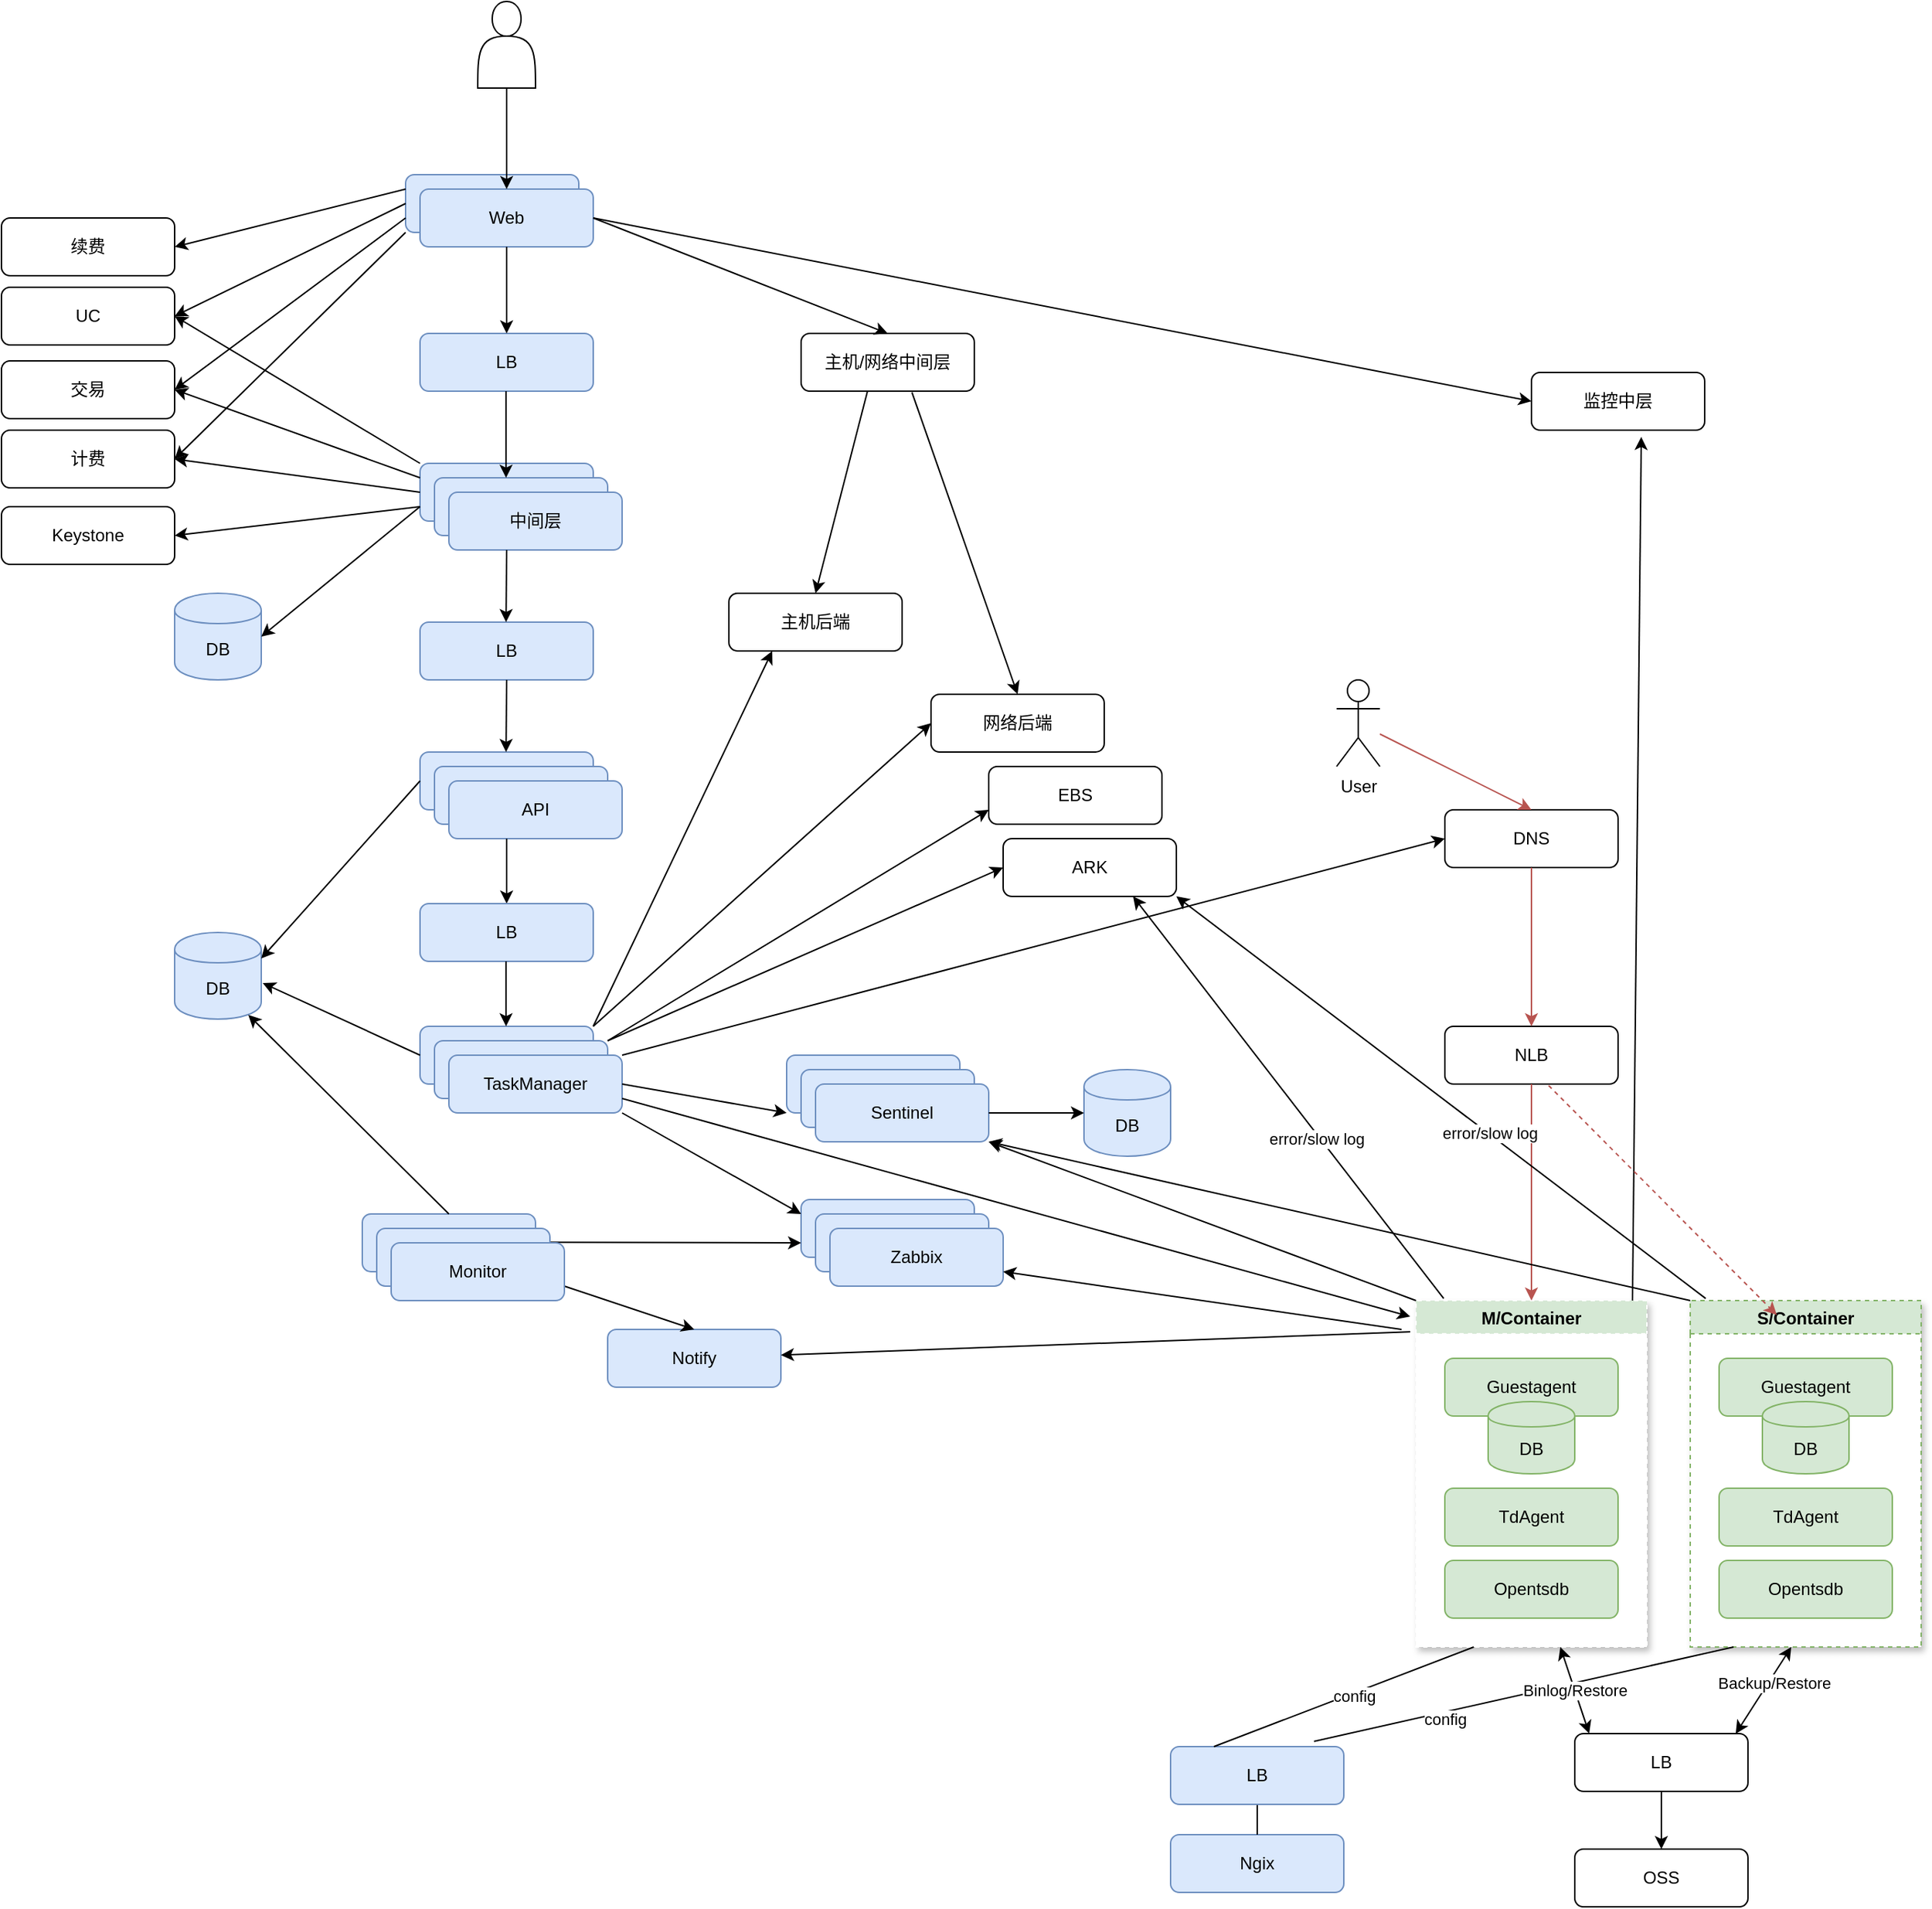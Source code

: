 <mxfile version="13.0.0" type="github"><diagram id="C5RBs43oDa-KdzZeNtuy" name="Page-1"><mxGraphModel dx="2521" dy="2199" grid="1" gridSize="10" guides="1" tooltips="1" connect="1" arrows="1" fold="1" page="1" pageScale="1" pageWidth="827" pageHeight="1169" math="0" shadow="0"><root><mxCell id="WIyWlLk6GJQsqaUBKTNV-0"/><mxCell id="WIyWlLk6GJQsqaUBKTNV-1" parent="WIyWlLk6GJQsqaUBKTNV-0"/><mxCell id="53ipOpDrjfNFSjoSuVw--106" value="M/Container" style="swimlane;fillColor=#d5e8d4;strokeColor=#FFFFFF;shadow=1;rounded=0;comic=0;glass=0;dashed=1;swimlaneFillColor=#FFFFFF;" parent="WIyWlLk6GJQsqaUBKTNV-1" vertex="1"><mxGeometry x="860" y="860" width="160" height="240" as="geometry"/></mxCell><mxCell id="WIyWlLk6GJQsqaUBKTNV-3" value="Web" style="rounded=1;whiteSpace=wrap;html=1;fontSize=12;glass=0;strokeWidth=1;shadow=0;fillColor=#dae8fc;strokeColor=#6c8ebf;" parent="WIyWlLk6GJQsqaUBKTNV-1" vertex="1"><mxGeometry x="160" y="80" width="120" height="40" as="geometry"/></mxCell><mxCell id="53ipOpDrjfNFSjoSuVw--0" value="Web" style="rounded=1;whiteSpace=wrap;html=1;fontSize=12;glass=0;strokeWidth=1;shadow=0;fillColor=#dae8fc;strokeColor=#6c8ebf;" parent="WIyWlLk6GJQsqaUBKTNV-1" vertex="1"><mxGeometry x="170" y="90" width="120" height="40" as="geometry"/></mxCell><mxCell id="53ipOpDrjfNFSjoSuVw--1" value="LB" style="rounded=1;whiteSpace=wrap;html=1;fontSize=12;glass=0;strokeWidth=1;shadow=0;fillColor=#dae8fc;strokeColor=#6c8ebf;" parent="WIyWlLk6GJQsqaUBKTNV-1" vertex="1"><mxGeometry x="170" y="190" width="120" height="40" as="geometry"/></mxCell><mxCell id="53ipOpDrjfNFSjoSuVw--2" value="中间层" style="rounded=1;whiteSpace=wrap;html=1;fontSize=12;glass=0;strokeWidth=1;shadow=0;fillColor=#dae8fc;strokeColor=#6c8ebf;" parent="WIyWlLk6GJQsqaUBKTNV-1" vertex="1"><mxGeometry x="170" y="280" width="120" height="40" as="geometry"/></mxCell><mxCell id="53ipOpDrjfNFSjoSuVw--3" value="中间层" style="rounded=1;whiteSpace=wrap;html=1;fontSize=12;glass=0;strokeWidth=1;shadow=0;fillColor=#dae8fc;strokeColor=#6c8ebf;" parent="WIyWlLk6GJQsqaUBKTNV-1" vertex="1"><mxGeometry x="180" y="290" width="120" height="40" as="geometry"/></mxCell><mxCell id="53ipOpDrjfNFSjoSuVw--4" value="中间层" style="rounded=1;whiteSpace=wrap;html=1;fontSize=12;glass=0;strokeWidth=1;shadow=0;fillColor=#dae8fc;strokeColor=#6c8ebf;" parent="WIyWlLk6GJQsqaUBKTNV-1" vertex="1"><mxGeometry x="190" y="300" width="120" height="40" as="geometry"/></mxCell><mxCell id="53ipOpDrjfNFSjoSuVw--6" value="" style="endArrow=classic;html=1;entryX=0.5;entryY=0;entryDx=0;entryDy=0;exitX=0.5;exitY=1;exitDx=0;exitDy=0;" parent="WIyWlLk6GJQsqaUBKTNV-1" source="53ipOpDrjfNFSjoSuVw--0" target="53ipOpDrjfNFSjoSuVw--1" edge="1"><mxGeometry width="50" height="50" relative="1" as="geometry"><mxPoint x="230" y="135" as="sourcePoint"/><mxPoint x="280" y="85" as="targetPoint"/></mxGeometry></mxCell><mxCell id="53ipOpDrjfNFSjoSuVw--7" value="" style="endArrow=classic;html=1;entryX=0.5;entryY=0;entryDx=0;entryDy=0;exitX=0.5;exitY=1;exitDx=0;exitDy=0;" parent="WIyWlLk6GJQsqaUBKTNV-1" edge="1"><mxGeometry width="50" height="50" relative="1" as="geometry"><mxPoint x="229.6" y="230" as="sourcePoint"/><mxPoint x="229.6" y="290" as="targetPoint"/></mxGeometry></mxCell><mxCell id="53ipOpDrjfNFSjoSuVw--9" value="LB" style="rounded=1;whiteSpace=wrap;html=1;fontSize=12;glass=0;strokeWidth=1;shadow=0;fillColor=#dae8fc;strokeColor=#6c8ebf;" parent="WIyWlLk6GJQsqaUBKTNV-1" vertex="1"><mxGeometry x="170" y="390" width="120" height="40" as="geometry"/></mxCell><mxCell id="53ipOpDrjfNFSjoSuVw--10" value="" style="endArrow=classic;html=1;entryX=0.5;entryY=0;entryDx=0;entryDy=0;" parent="WIyWlLk6GJQsqaUBKTNV-1" edge="1"><mxGeometry width="50" height="50" relative="1" as="geometry"><mxPoint x="230" y="340" as="sourcePoint"/><mxPoint x="229.6" y="390" as="targetPoint"/></mxGeometry></mxCell><mxCell id="53ipOpDrjfNFSjoSuVw--11" value="API" style="rounded=1;whiteSpace=wrap;html=1;fontSize=12;glass=0;strokeWidth=1;shadow=0;fillColor=#dae8fc;strokeColor=#6c8ebf;" parent="WIyWlLk6GJQsqaUBKTNV-1" vertex="1"><mxGeometry x="170" y="480" width="120" height="40" as="geometry"/></mxCell><mxCell id="53ipOpDrjfNFSjoSuVw--12" value="" style="endArrow=classic;html=1;entryX=0.5;entryY=0;entryDx=0;entryDy=0;" parent="WIyWlLk6GJQsqaUBKTNV-1" edge="1"><mxGeometry width="50" height="50" relative="1" as="geometry"><mxPoint x="230" y="430" as="sourcePoint"/><mxPoint x="229.6" y="480" as="targetPoint"/></mxGeometry></mxCell><mxCell id="53ipOpDrjfNFSjoSuVw--13" value="API" style="rounded=1;whiteSpace=wrap;html=1;fontSize=12;glass=0;strokeWidth=1;shadow=0;fillColor=#dae8fc;strokeColor=#6c8ebf;" parent="WIyWlLk6GJQsqaUBKTNV-1" vertex="1"><mxGeometry x="180" y="490" width="120" height="40" as="geometry"/></mxCell><mxCell id="53ipOpDrjfNFSjoSuVw--14" value="API" style="rounded=1;whiteSpace=wrap;html=1;fontSize=12;glass=0;strokeWidth=1;shadow=0;fillColor=#dae8fc;strokeColor=#6c8ebf;" parent="WIyWlLk6GJQsqaUBKTNV-1" vertex="1"><mxGeometry x="190" y="500" width="120" height="40" as="geometry"/></mxCell><mxCell id="53ipOpDrjfNFSjoSuVw--15" value="TaskManager" style="rounded=1;whiteSpace=wrap;html=1;fontSize=12;glass=0;strokeWidth=1;shadow=0;fillColor=#dae8fc;strokeColor=#6c8ebf;" parent="WIyWlLk6GJQsqaUBKTNV-1" vertex="1"><mxGeometry x="170" y="670" width="120" height="40" as="geometry"/></mxCell><mxCell id="53ipOpDrjfNFSjoSuVw--16" value="TaskManager" style="rounded=1;whiteSpace=wrap;html=1;fontSize=12;glass=0;strokeWidth=1;shadow=0;fillColor=#dae8fc;strokeColor=#6c8ebf;" parent="WIyWlLk6GJQsqaUBKTNV-1" vertex="1"><mxGeometry x="180" y="680" width="120" height="40" as="geometry"/></mxCell><mxCell id="53ipOpDrjfNFSjoSuVw--17" value="TaskManager" style="rounded=1;whiteSpace=wrap;html=1;fontSize=12;glass=0;strokeWidth=1;shadow=0;fillColor=#dae8fc;strokeColor=#6c8ebf;" parent="WIyWlLk6GJQsqaUBKTNV-1" vertex="1"><mxGeometry x="190" y="690" width="120" height="40" as="geometry"/></mxCell><mxCell id="53ipOpDrjfNFSjoSuVw--18" value="" style="endArrow=classic;html=1;entryX=0.5;entryY=0;entryDx=0;entryDy=0;" parent="WIyWlLk6GJQsqaUBKTNV-1" target="53ipOpDrjfNFSjoSuVw--26" edge="1"><mxGeometry width="50" height="50" relative="1" as="geometry"><mxPoint x="230" y="540" as="sourcePoint"/><mxPoint x="229.6" y="590" as="targetPoint"/></mxGeometry></mxCell><mxCell id="53ipOpDrjfNFSjoSuVw--19" value="DB" style="shape=cylinder;whiteSpace=wrap;html=1;boundedLbl=1;backgroundOutline=1;fillColor=#dae8fc;strokeColor=#6c8ebf;" parent="WIyWlLk6GJQsqaUBKTNV-1" vertex="1"><mxGeometry y="370" width="60" height="60" as="geometry"/></mxCell><mxCell id="53ipOpDrjfNFSjoSuVw--20" value="" style="endArrow=classic;html=1;entryX=1;entryY=0.5;entryDx=0;entryDy=0;exitX=0;exitY=0.75;exitDx=0;exitDy=0;" parent="WIyWlLk6GJQsqaUBKTNV-1" source="53ipOpDrjfNFSjoSuVw--2" target="53ipOpDrjfNFSjoSuVw--19" edge="1"><mxGeometry width="50" height="50" relative="1" as="geometry"><mxPoint x="160.4" y="300" as="sourcePoint"/><mxPoint x="160.0" y="350" as="targetPoint"/></mxGeometry></mxCell><mxCell id="53ipOpDrjfNFSjoSuVw--21" value="DB" style="shape=cylinder;whiteSpace=wrap;html=1;boundedLbl=1;backgroundOutline=1;fillColor=#dae8fc;strokeColor=#6c8ebf;" parent="WIyWlLk6GJQsqaUBKTNV-1" vertex="1"><mxGeometry y="605" width="60" height="60" as="geometry"/></mxCell><mxCell id="53ipOpDrjfNFSjoSuVw--23" value="" style="endArrow=classic;html=1;entryX=1;entryY=0.3;entryDx=0;entryDy=0;exitX=0;exitY=0.75;exitDx=0;exitDy=0;" parent="WIyWlLk6GJQsqaUBKTNV-1" target="53ipOpDrjfNFSjoSuVw--21" edge="1"><mxGeometry width="50" height="50" relative="1" as="geometry"><mxPoint x="170" y="500" as="sourcePoint"/><mxPoint x="100" y="500" as="targetPoint"/></mxGeometry></mxCell><mxCell id="53ipOpDrjfNFSjoSuVw--24" value="" style="endArrow=classic;html=1;exitX=0;exitY=0.5;exitDx=0;exitDy=0;" parent="WIyWlLk6GJQsqaUBKTNV-1" source="53ipOpDrjfNFSjoSuVw--15" edge="1"><mxGeometry width="50" height="50" relative="1" as="geometry"><mxPoint x="180" y="510" as="sourcePoint"/><mxPoint x="61" y="640" as="targetPoint"/></mxGeometry></mxCell><mxCell id="53ipOpDrjfNFSjoSuVw--25" value="Monitor" style="rounded=1;whiteSpace=wrap;html=1;fontSize=12;glass=0;strokeWidth=1;shadow=0;fillColor=#dae8fc;strokeColor=#6c8ebf;" parent="WIyWlLk6GJQsqaUBKTNV-1" vertex="1"><mxGeometry x="130" y="800" width="120" height="40" as="geometry"/></mxCell><mxCell id="53ipOpDrjfNFSjoSuVw--26" value="LB" style="rounded=1;whiteSpace=wrap;html=1;fontSize=12;glass=0;strokeWidth=1;shadow=0;fillColor=#dae8fc;strokeColor=#6c8ebf;" parent="WIyWlLk6GJQsqaUBKTNV-1" vertex="1"><mxGeometry x="170" y="585" width="120" height="40" as="geometry"/></mxCell><mxCell id="53ipOpDrjfNFSjoSuVw--27" value="" style="endArrow=classic;html=1;entryX=0.5;entryY=0;entryDx=0;entryDy=0;" parent="WIyWlLk6GJQsqaUBKTNV-1" edge="1"><mxGeometry width="50" height="50" relative="1" as="geometry"><mxPoint x="229.6" y="625" as="sourcePoint"/><mxPoint x="229.6" y="670" as="targetPoint"/></mxGeometry></mxCell><mxCell id="53ipOpDrjfNFSjoSuVw--28" value="Notify" style="rounded=1;whiteSpace=wrap;html=1;fontSize=12;glass=0;strokeWidth=1;shadow=0;fillColor=#dae8fc;strokeColor=#6c8ebf;" parent="WIyWlLk6GJQsqaUBKTNV-1" vertex="1"><mxGeometry x="300" y="880" width="120" height="40" as="geometry"/></mxCell><mxCell id="53ipOpDrjfNFSjoSuVw--29" value="Sentinel" style="rounded=1;whiteSpace=wrap;html=1;fontSize=12;glass=0;strokeWidth=1;shadow=0;fillColor=#dae8fc;strokeColor=#6c8ebf;" parent="WIyWlLk6GJQsqaUBKTNV-1" vertex="1"><mxGeometry x="424" y="690" width="120" height="40" as="geometry"/></mxCell><mxCell id="53ipOpDrjfNFSjoSuVw--30" value="Sentinel" style="rounded=1;whiteSpace=wrap;html=1;fontSize=12;glass=0;strokeWidth=1;shadow=0;fillColor=#dae8fc;strokeColor=#6c8ebf;" parent="WIyWlLk6GJQsqaUBKTNV-1" vertex="1"><mxGeometry x="434" y="700" width="120" height="40" as="geometry"/></mxCell><mxCell id="53ipOpDrjfNFSjoSuVw--31" value="Sentinel" style="rounded=1;whiteSpace=wrap;html=1;fontSize=12;glass=0;strokeWidth=1;shadow=0;fillColor=#dae8fc;strokeColor=#6c8ebf;" parent="WIyWlLk6GJQsqaUBKTNV-1" vertex="1"><mxGeometry x="444" y="710" width="120" height="40" as="geometry"/></mxCell><mxCell id="53ipOpDrjfNFSjoSuVw--32" value="" style="endArrow=classic;html=1;entryX=0;entryY=1;entryDx=0;entryDy=0;exitX=1;exitY=0.5;exitDx=0;exitDy=0;" parent="WIyWlLk6GJQsqaUBKTNV-1" source="53ipOpDrjfNFSjoSuVw--17" target="53ipOpDrjfNFSjoSuVw--29" edge="1"><mxGeometry width="50" height="50" relative="1" as="geometry"><mxPoint x="370.0" y="635" as="sourcePoint"/><mxPoint x="370.0" y="680" as="targetPoint"/></mxGeometry></mxCell><mxCell id="53ipOpDrjfNFSjoSuVw--34" value="DB" style="shape=cylinder;whiteSpace=wrap;html=1;boundedLbl=1;backgroundOutline=1;fillColor=#dae8fc;strokeColor=#6c8ebf;" parent="WIyWlLk6GJQsqaUBKTNV-1" vertex="1"><mxGeometry x="630" y="700" width="60" height="60" as="geometry"/></mxCell><mxCell id="53ipOpDrjfNFSjoSuVw--35" value="" style="endArrow=classic;html=1;exitX=1;exitY=0.5;exitDx=0;exitDy=0;entryX=0;entryY=0.5;entryDx=0;entryDy=0;" parent="WIyWlLk6GJQsqaUBKTNV-1" source="53ipOpDrjfNFSjoSuVw--31" target="53ipOpDrjfNFSjoSuVw--34" edge="1"><mxGeometry width="50" height="50" relative="1" as="geometry"><mxPoint x="554" y="729.2" as="sourcePoint"/><mxPoint x="630" y="729" as="targetPoint"/></mxGeometry></mxCell><mxCell id="53ipOpDrjfNFSjoSuVw--36" value="Zabbix" style="rounded=1;whiteSpace=wrap;html=1;fontSize=12;glass=0;strokeWidth=1;shadow=0;fillColor=#dae8fc;strokeColor=#6c8ebf;" parent="WIyWlLk6GJQsqaUBKTNV-1" vertex="1"><mxGeometry x="434" y="790" width="120" height="40" as="geometry"/></mxCell><mxCell id="53ipOpDrjfNFSjoSuVw--37" value="" style="endArrow=classic;html=1;exitX=0.5;exitY=0;exitDx=0;exitDy=0;entryX=0.85;entryY=0.95;entryDx=0;entryDy=0;entryPerimeter=0;" parent="WIyWlLk6GJQsqaUBKTNV-1" source="53ipOpDrjfNFSjoSuVw--25" target="53ipOpDrjfNFSjoSuVw--21" edge="1"><mxGeometry width="50" height="50" relative="1" as="geometry"><mxPoint x="139" y="715" as="sourcePoint"/><mxPoint x="30" y="665" as="targetPoint"/></mxGeometry></mxCell><mxCell id="53ipOpDrjfNFSjoSuVw--38" value="" style="endArrow=classic;html=1;entryX=0.5;entryY=0;entryDx=0;entryDy=0;exitX=1;exitY=0.75;exitDx=0;exitDy=0;" parent="WIyWlLk6GJQsqaUBKTNV-1" source="53ipOpDrjfNFSjoSuVw--53" target="53ipOpDrjfNFSjoSuVw--28" edge="1"><mxGeometry width="50" height="50" relative="1" as="geometry"><mxPoint x="270.0" y="810" as="sourcePoint"/><mxPoint x="270.0" y="855" as="targetPoint"/></mxGeometry></mxCell><mxCell id="53ipOpDrjfNFSjoSuVw--49" value="Zabbix" style="rounded=1;whiteSpace=wrap;html=1;fontSize=12;glass=0;strokeWidth=1;shadow=0;fillColor=#dae8fc;strokeColor=#6c8ebf;" parent="WIyWlLk6GJQsqaUBKTNV-1" vertex="1"><mxGeometry x="444" y="800" width="120" height="40" as="geometry"/></mxCell><mxCell id="53ipOpDrjfNFSjoSuVw--50" value="Zabbix" style="rounded=1;whiteSpace=wrap;html=1;fontSize=12;glass=0;strokeWidth=1;shadow=0;fillColor=#dae8fc;strokeColor=#6c8ebf;" parent="WIyWlLk6GJQsqaUBKTNV-1" vertex="1"><mxGeometry x="454" y="810" width="120" height="40" as="geometry"/></mxCell><mxCell id="53ipOpDrjfNFSjoSuVw--51" value="" style="endArrow=classic;html=1;exitX=1;exitY=0.5;exitDx=0;exitDy=0;entryX=0;entryY=0.75;entryDx=0;entryDy=0;" parent="WIyWlLk6GJQsqaUBKTNV-1" target="53ipOpDrjfNFSjoSuVw--36" edge="1"><mxGeometry width="50" height="50" relative="1" as="geometry"><mxPoint x="250" y="819.6" as="sourcePoint"/><mxPoint x="430" y="820" as="targetPoint"/></mxGeometry></mxCell><mxCell id="53ipOpDrjfNFSjoSuVw--52" value="Monitor" style="rounded=1;whiteSpace=wrap;html=1;fontSize=12;glass=0;strokeWidth=1;shadow=0;fillColor=#dae8fc;strokeColor=#6c8ebf;" parent="WIyWlLk6GJQsqaUBKTNV-1" vertex="1"><mxGeometry x="140" y="810" width="120" height="40" as="geometry"/></mxCell><mxCell id="53ipOpDrjfNFSjoSuVw--53" value="Monitor" style="rounded=1;whiteSpace=wrap;html=1;fontSize=12;glass=0;strokeWidth=1;shadow=0;fillColor=#dae8fc;strokeColor=#6c8ebf;" parent="WIyWlLk6GJQsqaUBKTNV-1" vertex="1"><mxGeometry x="150" y="820" width="120" height="40" as="geometry"/></mxCell><mxCell id="53ipOpDrjfNFSjoSuVw--55" value="ARK" style="rounded=1;whiteSpace=wrap;html=1;fontSize=12;glass=0;strokeWidth=1;shadow=0;" parent="WIyWlLk6GJQsqaUBKTNV-1" vertex="1"><mxGeometry x="574" y="540" width="120" height="40" as="geometry"/></mxCell><mxCell id="53ipOpDrjfNFSjoSuVw--56" value="DNS" style="rounded=1;whiteSpace=wrap;html=1;fontSize=12;glass=0;strokeWidth=1;shadow=0;" parent="WIyWlLk6GJQsqaUBKTNV-1" vertex="1"><mxGeometry x="880" y="520" width="120" height="40" as="geometry"/></mxCell><mxCell id="53ipOpDrjfNFSjoSuVw--57" value="UC" style="rounded=1;whiteSpace=wrap;html=1;fontSize=12;glass=0;strokeWidth=1;shadow=0;" parent="WIyWlLk6GJQsqaUBKTNV-1" vertex="1"><mxGeometry x="-120" y="158" width="120" height="40" as="geometry"/></mxCell><mxCell id="53ipOpDrjfNFSjoSuVw--58" value="交易" style="rounded=1;whiteSpace=wrap;html=1;fontSize=12;glass=0;strokeWidth=1;shadow=0;" parent="WIyWlLk6GJQsqaUBKTNV-1" vertex="1"><mxGeometry x="-120" y="209" width="120" height="40" as="geometry"/></mxCell><mxCell id="53ipOpDrjfNFSjoSuVw--59" value="计费" style="rounded=1;whiteSpace=wrap;html=1;fontSize=12;glass=0;strokeWidth=1;shadow=0;" parent="WIyWlLk6GJQsqaUBKTNV-1" vertex="1"><mxGeometry x="-120" y="257" width="120" height="40" as="geometry"/></mxCell><mxCell id="53ipOpDrjfNFSjoSuVw--60" value="" style="endArrow=classic;html=1;exitX=0;exitY=0;exitDx=0;exitDy=0;" parent="WIyWlLk6GJQsqaUBKTNV-1" source="53ipOpDrjfNFSjoSuVw--2" edge="1"><mxGeometry width="50" height="50" relative="1" as="geometry"><mxPoint x="306" y="300" as="sourcePoint"/><mxPoint y="178" as="targetPoint"/></mxGeometry></mxCell><mxCell id="53ipOpDrjfNFSjoSuVw--61" value="" style="endArrow=classic;html=1;entryX=1;entryY=0.5;entryDx=0;entryDy=0;exitX=0;exitY=0.25;exitDx=0;exitDy=0;" parent="WIyWlLk6GJQsqaUBKTNV-1" source="53ipOpDrjfNFSjoSuVw--2" target="53ipOpDrjfNFSjoSuVw--58" edge="1"><mxGeometry width="50" height="50" relative="1" as="geometry"><mxPoint x="316" y="310" as="sourcePoint"/><mxPoint x="434" y="260" as="targetPoint"/></mxGeometry></mxCell><mxCell id="53ipOpDrjfNFSjoSuVw--62" value="" style="endArrow=classic;html=1;entryX=1;entryY=0.5;entryDx=0;entryDy=0;exitX=0;exitY=0.5;exitDx=0;exitDy=0;" parent="WIyWlLk6GJQsqaUBKTNV-1" source="53ipOpDrjfNFSjoSuVw--2" target="53ipOpDrjfNFSjoSuVw--59" edge="1"><mxGeometry width="50" height="50" relative="1" as="geometry"><mxPoint x="300" y="360" as="sourcePoint"/><mxPoint x="414" y="360" as="targetPoint"/></mxGeometry></mxCell><mxCell id="53ipOpDrjfNFSjoSuVw--63" value="" style="endArrow=classic;html=1;exitX=1;exitY=1;exitDx=0;exitDy=0;entryX=0;entryY=0.25;entryDx=0;entryDy=0;" parent="WIyWlLk6GJQsqaUBKTNV-1" source="53ipOpDrjfNFSjoSuVw--17" target="53ipOpDrjfNFSjoSuVw--36" edge="1"><mxGeometry width="50" height="50" relative="1" as="geometry"><mxPoint x="254" y="750.0" as="sourcePoint"/><mxPoint x="434" y="750.4" as="targetPoint"/></mxGeometry></mxCell><mxCell id="53ipOpDrjfNFSjoSuVw--64" value="" style="endArrow=classic;html=1;exitX=1;exitY=0;exitDx=0;exitDy=0;entryX=0;entryY=0.5;entryDx=0;entryDy=0;" parent="WIyWlLk6GJQsqaUBKTNV-1" source="53ipOpDrjfNFSjoSuVw--17" target="53ipOpDrjfNFSjoSuVw--56" edge="1"><mxGeometry width="50" height="50" relative="1" as="geometry"><mxPoint x="290" y="670" as="sourcePoint"/><mxPoint x="420" y="560" as="targetPoint"/></mxGeometry></mxCell><mxCell id="53ipOpDrjfNFSjoSuVw--65" value="" style="endArrow=classic;html=1;exitX=1;exitY=0.5;exitDx=0;exitDy=0;entryX=0;entryY=0.5;entryDx=0;entryDy=0;" parent="WIyWlLk6GJQsqaUBKTNV-1" target="53ipOpDrjfNFSjoSuVw--55" edge="1"><mxGeometry width="50" height="50" relative="1" as="geometry"><mxPoint x="300" y="680" as="sourcePoint"/><mxPoint x="434" y="570" as="targetPoint"/></mxGeometry></mxCell><mxCell id="53ipOpDrjfNFSjoSuVw--66" value="Keystone" style="rounded=1;whiteSpace=wrap;html=1;fontSize=12;glass=0;strokeWidth=1;shadow=0;" parent="WIyWlLk6GJQsqaUBKTNV-1" vertex="1"><mxGeometry x="-120" y="310" width="120" height="40" as="geometry"/></mxCell><mxCell id="53ipOpDrjfNFSjoSuVw--67" value="" style="endArrow=classic;html=1;" parent="WIyWlLk6GJQsqaUBKTNV-1" edge="1"><mxGeometry width="50" height="50" relative="1" as="geometry"><mxPoint x="170" y="310" as="sourcePoint"/><mxPoint y="330" as="targetPoint"/></mxGeometry></mxCell><mxCell id="53ipOpDrjfNFSjoSuVw--68" value="" style="endArrow=classic;html=1;exitX=0;exitY=0.5;exitDx=0;exitDy=0;entryX=1;entryY=0.5;entryDx=0;entryDy=0;" parent="WIyWlLk6GJQsqaUBKTNV-1" source="WIyWlLk6GJQsqaUBKTNV-3" target="53ipOpDrjfNFSjoSuVw--57" edge="1"><mxGeometry width="50" height="50" relative="1" as="geometry"><mxPoint x="316" y="148" as="sourcePoint"/><mxPoint x="430" y="160" as="targetPoint"/></mxGeometry></mxCell><mxCell id="53ipOpDrjfNFSjoSuVw--69" value="" style="endArrow=classic;html=1;exitX=0;exitY=0.75;exitDx=0;exitDy=0;entryX=1;entryY=0.5;entryDx=0;entryDy=0;" parent="WIyWlLk6GJQsqaUBKTNV-1" source="WIyWlLk6GJQsqaUBKTNV-3" target="53ipOpDrjfNFSjoSuVw--58" edge="1"><mxGeometry width="50" height="50" relative="1" as="geometry"><mxPoint x="290" y="130" as="sourcePoint"/><mxPoint x="434" y="188" as="targetPoint"/></mxGeometry></mxCell><mxCell id="53ipOpDrjfNFSjoSuVw--70" value="" style="endArrow=classic;html=1;entryX=1;entryY=0.5;entryDx=0;entryDy=0;exitX=0;exitY=1;exitDx=0;exitDy=0;" parent="WIyWlLk6GJQsqaUBKTNV-1" source="WIyWlLk6GJQsqaUBKTNV-3" target="53ipOpDrjfNFSjoSuVw--59" edge="1"><mxGeometry width="50" height="50" relative="1" as="geometry"><mxPoint x="290" y="130" as="sourcePoint"/><mxPoint x="414" y="219" as="targetPoint"/></mxGeometry></mxCell><mxCell id="53ipOpDrjfNFSjoSuVw--72" value="续费" style="rounded=1;whiteSpace=wrap;html=1;fontSize=12;glass=0;strokeWidth=1;shadow=0;" parent="WIyWlLk6GJQsqaUBKTNV-1" vertex="1"><mxGeometry x="-120" y="110" width="120" height="40" as="geometry"/></mxCell><mxCell id="53ipOpDrjfNFSjoSuVw--73" value="" style="endArrow=classic;html=1;exitX=0;exitY=0.25;exitDx=0;exitDy=0;entryX=1;entryY=0.5;entryDx=0;entryDy=0;" parent="WIyWlLk6GJQsqaUBKTNV-1" source="WIyWlLk6GJQsqaUBKTNV-3" target="53ipOpDrjfNFSjoSuVw--72" edge="1"><mxGeometry width="50" height="50" relative="1" as="geometry"><mxPoint x="290" y="82" as="sourcePoint"/><mxPoint x="434" y="140" as="targetPoint"/></mxGeometry></mxCell><mxCell id="53ipOpDrjfNFSjoSuVw--74" value="主机/网络中间层" style="rounded=1;whiteSpace=wrap;html=1;fontSize=12;glass=0;strokeWidth=1;shadow=0;" parent="WIyWlLk6GJQsqaUBKTNV-1" vertex="1"><mxGeometry x="434" y="190" width="120" height="40" as="geometry"/></mxCell><mxCell id="53ipOpDrjfNFSjoSuVw--75" value="监控中层" style="rounded=1;whiteSpace=wrap;html=1;fontSize=12;glass=0;strokeWidth=1;shadow=0;" parent="WIyWlLk6GJQsqaUBKTNV-1" vertex="1"><mxGeometry x="940" y="217" width="120" height="40" as="geometry"/></mxCell><mxCell id="53ipOpDrjfNFSjoSuVw--76" value="" style="endArrow=classic;html=1;exitX=1;exitY=0.5;exitDx=0;exitDy=0;entryX=0.5;entryY=0;entryDx=0;entryDy=0;" parent="WIyWlLk6GJQsqaUBKTNV-1" source="53ipOpDrjfNFSjoSuVw--0" target="53ipOpDrjfNFSjoSuVw--74" edge="1"><mxGeometry width="50" height="50" relative="1" as="geometry"><mxPoint x="290" y="90" as="sourcePoint"/><mxPoint x="434" y="110" as="targetPoint"/></mxGeometry></mxCell><mxCell id="53ipOpDrjfNFSjoSuVw--77" value="网络后端" style="rounded=1;whiteSpace=wrap;html=1;fontSize=12;glass=0;strokeWidth=1;shadow=0;" parent="WIyWlLk6GJQsqaUBKTNV-1" vertex="1"><mxGeometry x="524" y="440" width="120" height="40" as="geometry"/></mxCell><mxCell id="53ipOpDrjfNFSjoSuVw--78" value="主机后端" style="rounded=1;whiteSpace=wrap;html=1;fontSize=12;glass=0;strokeWidth=1;shadow=0;" parent="WIyWlLk6GJQsqaUBKTNV-1" vertex="1"><mxGeometry x="384" y="370" width="120" height="40" as="geometry"/></mxCell><mxCell id="53ipOpDrjfNFSjoSuVw--79" value="" style="endArrow=classic;html=1;entryX=0.5;entryY=0;entryDx=0;entryDy=0;exitX=0.5;exitY=1;exitDx=0;exitDy=0;" parent="WIyWlLk6GJQsqaUBKTNV-1" target="53ipOpDrjfNFSjoSuVw--78" edge="1"><mxGeometry width="50" height="50" relative="1" as="geometry"><mxPoint x="480.0" y="230" as="sourcePoint"/><mxPoint x="480.0" y="290" as="targetPoint"/></mxGeometry></mxCell><mxCell id="53ipOpDrjfNFSjoSuVw--80" value="" style="endArrow=classic;html=1;entryX=0.5;entryY=0;entryDx=0;entryDy=0;exitX=0.64;exitY=1.02;exitDx=0;exitDy=0;exitPerimeter=0;" parent="WIyWlLk6GJQsqaUBKTNV-1" source="53ipOpDrjfNFSjoSuVw--74" target="53ipOpDrjfNFSjoSuVw--77" edge="1"><mxGeometry width="50" height="50" relative="1" as="geometry"><mxPoint x="490" y="240" as="sourcePoint"/><mxPoint x="450" y="300" as="targetPoint"/></mxGeometry></mxCell><mxCell id="53ipOpDrjfNFSjoSuVw--81" value="" style="endArrow=classic;html=1;exitX=1;exitY=0;exitDx=0;exitDy=0;entryX=0.25;entryY=1;entryDx=0;entryDy=0;" parent="WIyWlLk6GJQsqaUBKTNV-1" source="53ipOpDrjfNFSjoSuVw--15" target="53ipOpDrjfNFSjoSuVw--78" edge="1"><mxGeometry width="50" height="50" relative="1" as="geometry"><mxPoint x="300" y="680" as="sourcePoint"/><mxPoint x="434" y="570" as="targetPoint"/></mxGeometry></mxCell><mxCell id="53ipOpDrjfNFSjoSuVw--82" value="" style="endArrow=classic;html=1;exitX=1;exitY=0;exitDx=0;exitDy=0;entryX=0;entryY=0.5;entryDx=0;entryDy=0;" parent="WIyWlLk6GJQsqaUBKTNV-1" source="53ipOpDrjfNFSjoSuVw--15" target="53ipOpDrjfNFSjoSuVw--77" edge="1"><mxGeometry width="50" height="50" relative="1" as="geometry"><mxPoint x="300" y="680" as="sourcePoint"/><mxPoint x="434" y="570" as="targetPoint"/></mxGeometry></mxCell><mxCell id="53ipOpDrjfNFSjoSuVw--84" value="" style="edgeStyle=orthogonalEdgeStyle;rounded=0;orthogonalLoop=1;jettySize=auto;html=1;" parent="WIyWlLk6GJQsqaUBKTNV-1" source="53ipOpDrjfNFSjoSuVw--83" target="53ipOpDrjfNFSjoSuVw--0" edge="1"><mxGeometry relative="1" as="geometry"/></mxCell><mxCell id="53ipOpDrjfNFSjoSuVw--83" value="" style="shape=actor;whiteSpace=wrap;html=1;" parent="WIyWlLk6GJQsqaUBKTNV-1" vertex="1"><mxGeometry x="210" y="-40" width="40" height="60" as="geometry"/></mxCell><mxCell id="53ipOpDrjfNFSjoSuVw--85" value="" style="endArrow=classic;html=1;exitX=1;exitY=0.5;exitDx=0;exitDy=0;entryX=0;entryY=0.5;entryDx=0;entryDy=0;" parent="WIyWlLk6GJQsqaUBKTNV-1" source="53ipOpDrjfNFSjoSuVw--0" target="53ipOpDrjfNFSjoSuVw--75" edge="1"><mxGeometry width="50" height="50" relative="1" as="geometry"><mxPoint x="300" y="120" as="sourcePoint"/><mxPoint x="504" y="200" as="targetPoint"/></mxGeometry></mxCell><mxCell id="53ipOpDrjfNFSjoSuVw--86" value="User" style="shape=umlActor;verticalLabelPosition=bottom;labelBackgroundColor=#ffffff;verticalAlign=top;html=1;outlineConnect=0;" parent="WIyWlLk6GJQsqaUBKTNV-1" vertex="1"><mxGeometry x="805" y="430" width="30" height="60" as="geometry"/></mxCell><mxCell id="53ipOpDrjfNFSjoSuVw--87" value="Guestagent" style="rounded=1;whiteSpace=wrap;html=1;fontSize=12;glass=0;strokeWidth=1;shadow=0;fillColor=#d5e8d4;strokeColor=#82b366;" parent="WIyWlLk6GJQsqaUBKTNV-1" vertex="1"><mxGeometry x="880" y="900" width="120" height="40" as="geometry"/></mxCell><mxCell id="53ipOpDrjfNFSjoSuVw--88" value="DB" style="shape=cylinder;whiteSpace=wrap;html=1;boundedLbl=1;backgroundOutline=1;fillColor=#d5e8d4;strokeColor=#82b366;" parent="WIyWlLk6GJQsqaUBKTNV-1" vertex="1"><mxGeometry x="910" y="930" width="60" height="50" as="geometry"/></mxCell><mxCell id="53ipOpDrjfNFSjoSuVw--89" value="" style="endArrow=classic;html=1;exitX=1;exitY=0.75;exitDx=0;exitDy=0;entryX=-0.025;entryY=0.046;entryDx=0;entryDy=0;entryPerimeter=0;" parent="WIyWlLk6GJQsqaUBKTNV-1" source="53ipOpDrjfNFSjoSuVw--17" target="53ipOpDrjfNFSjoSuVw--106" edge="1"><mxGeometry width="50" height="50" relative="1" as="geometry"><mxPoint x="424" y="869.6" as="sourcePoint"/><mxPoint x="570" y="900" as="targetPoint"/></mxGeometry></mxCell><mxCell id="53ipOpDrjfNFSjoSuVw--98" value="Opentsdb" style="rounded=1;whiteSpace=wrap;html=1;fontSize=12;glass=0;strokeWidth=1;shadow=0;fillColor=#d5e8d4;strokeColor=#82b366;" parent="WIyWlLk6GJQsqaUBKTNV-1" vertex="1"><mxGeometry x="880" y="1040" width="120" height="40" as="geometry"/></mxCell><mxCell id="53ipOpDrjfNFSjoSuVw--99" value="TdAgent" style="rounded=1;whiteSpace=wrap;html=1;fontSize=12;glass=0;strokeWidth=1;shadow=0;fillColor=#d5e8d4;strokeColor=#82b366;" parent="WIyWlLk6GJQsqaUBKTNV-1" vertex="1"><mxGeometry x="880" y="990" width="120" height="40" as="geometry"/></mxCell><mxCell id="53ipOpDrjfNFSjoSuVw--101" value="" style="endArrow=classic;html=1;exitX=0;exitY=0;exitDx=0;exitDy=0;entryX=1;entryY=1;entryDx=0;entryDy=0;" parent="WIyWlLk6GJQsqaUBKTNV-1" source="53ipOpDrjfNFSjoSuVw--106" target="53ipOpDrjfNFSjoSuVw--31" edge="1"><mxGeometry width="50" height="50" relative="1" as="geometry"><mxPoint x="564" y="730" as="sourcePoint"/><mxPoint x="678" y="770" as="targetPoint"/></mxGeometry></mxCell><mxCell id="53ipOpDrjfNFSjoSuVw--102" value="" style="endArrow=classic;html=1;exitX=-0.025;exitY=0.09;exitDx=0;exitDy=0;exitPerimeter=0;" parent="WIyWlLk6GJQsqaUBKTNV-1" source="53ipOpDrjfNFSjoSuVw--106" target="53ipOpDrjfNFSjoSuVw--28" edge="1"><mxGeometry width="50" height="50" relative="1" as="geometry"><mxPoint x="880" y="925" as="sourcePoint"/><mxPoint x="310" y="1010" as="targetPoint"/></mxGeometry></mxCell><mxCell id="53ipOpDrjfNFSjoSuVw--103" value="" style="endArrow=classic;html=1;entryX=0.5;entryY=0;entryDx=0;entryDy=0;fillColor=#f8cecc;strokeColor=#b85450;" parent="WIyWlLk6GJQsqaUBKTNV-1" source="53ipOpDrjfNFSjoSuVw--86" target="53ipOpDrjfNFSjoSuVw--56" edge="1"><mxGeometry width="50" height="50" relative="1" as="geometry"><mxPoint x="690.0" y="320.8" as="sourcePoint"/><mxPoint x="763.2" y="530" as="targetPoint"/></mxGeometry></mxCell><mxCell id="53ipOpDrjfNFSjoSuVw--104" value="NLB" style="rounded=1;whiteSpace=wrap;html=1;fontSize=12;glass=0;strokeWidth=1;shadow=0;" parent="WIyWlLk6GJQsqaUBKTNV-1" vertex="1"><mxGeometry x="880" y="670" width="120" height="40" as="geometry"/></mxCell><mxCell id="53ipOpDrjfNFSjoSuVw--105" value="" style="endArrow=classic;html=1;exitX=0.5;exitY=1;exitDx=0;exitDy=0;entryX=0.5;entryY=0;entryDx=0;entryDy=0;fillColor=#f8cecc;strokeColor=#b85450;" parent="WIyWlLk6GJQsqaUBKTNV-1" source="53ipOpDrjfNFSjoSuVw--56" target="53ipOpDrjfNFSjoSuVw--104" edge="1"><mxGeometry width="50" height="50" relative="1" as="geometry"><mxPoint x="800" y="524.211" as="sourcePoint"/><mxPoint x="816" y="680" as="targetPoint"/></mxGeometry></mxCell><mxCell id="53ipOpDrjfNFSjoSuVw--109" value="S/Container" style="swimlane;fillColor=#d5e8d4;strokeColor=#82b366;dashed=1;shadow=1;swimlaneFillColor=#FFFFFF;" parent="WIyWlLk6GJQsqaUBKTNV-1" vertex="1"><mxGeometry x="1050" y="860" width="160" height="240" as="geometry"/></mxCell><mxCell id="53ipOpDrjfNFSjoSuVw--110" value="Guestagent" style="rounded=1;whiteSpace=wrap;html=1;fontSize=12;glass=0;strokeWidth=1;shadow=0;fillColor=#d5e8d4;strokeColor=#82b366;" parent="WIyWlLk6GJQsqaUBKTNV-1" vertex="1"><mxGeometry x="1070" y="900" width="120" height="40" as="geometry"/></mxCell><mxCell id="53ipOpDrjfNFSjoSuVw--111" value="DB" style="shape=cylinder;whiteSpace=wrap;html=1;boundedLbl=1;backgroundOutline=1;fillColor=#d5e8d4;strokeColor=#82b366;" parent="WIyWlLk6GJQsqaUBKTNV-1" vertex="1"><mxGeometry x="1100" y="930" width="60" height="50" as="geometry"/></mxCell><mxCell id="53ipOpDrjfNFSjoSuVw--112" value="Opentsdb" style="rounded=1;whiteSpace=wrap;html=1;fontSize=12;glass=0;strokeWidth=1;shadow=0;fillColor=#d5e8d4;strokeColor=#82b366;" parent="WIyWlLk6GJQsqaUBKTNV-1" vertex="1"><mxGeometry x="1070" y="1040" width="120" height="40" as="geometry"/></mxCell><mxCell id="53ipOpDrjfNFSjoSuVw--113" value="TdAgent" style="rounded=1;whiteSpace=wrap;html=1;fontSize=12;glass=0;strokeWidth=1;shadow=0;fillColor=#d5e8d4;strokeColor=#82b366;" parent="WIyWlLk6GJQsqaUBKTNV-1" vertex="1"><mxGeometry x="1070" y="990" width="120" height="40" as="geometry"/></mxCell><mxCell id="53ipOpDrjfNFSjoSuVw--114" value="" style="endArrow=classic;html=1;entryX=0.5;entryY=0;entryDx=0;entryDy=0;exitX=0.5;exitY=1;exitDx=0;exitDy=0;fillColor=#f8cecc;strokeColor=#b85450;" parent="WIyWlLk6GJQsqaUBKTNV-1" source="53ipOpDrjfNFSjoSuVw--104" target="53ipOpDrjfNFSjoSuVw--106" edge="1"><mxGeometry width="50" height="50" relative="1" as="geometry"><mxPoint x="800" y="741" as="sourcePoint"/><mxPoint x="905.56" y="800" as="targetPoint"/></mxGeometry></mxCell><mxCell id="53ipOpDrjfNFSjoSuVw--115" value="" style="endArrow=classic;html=1;entryX=0.634;entryY=1.117;entryDx=0;entryDy=0;entryPerimeter=0;" parent="WIyWlLk6GJQsqaUBKTNV-1" target="53ipOpDrjfNFSjoSuVw--75" edge="1"><mxGeometry width="50" height="50" relative="1" as="geometry"><mxPoint x="1010" y="860" as="sourcePoint"/><mxPoint x="767.2" y="868.56" as="targetPoint"/></mxGeometry></mxCell><mxCell id="53ipOpDrjfNFSjoSuVw--118" value="OSS" style="rounded=1;whiteSpace=wrap;html=1;fontSize=12;glass=0;strokeWidth=1;shadow=0;" parent="WIyWlLk6GJQsqaUBKTNV-1" vertex="1"><mxGeometry x="970" y="1240" width="120" height="40" as="geometry"/></mxCell><mxCell id="53ipOpDrjfNFSjoSuVw--119" value="Ngix" style="rounded=1;whiteSpace=wrap;html=1;fontSize=12;glass=0;strokeWidth=1;shadow=0;fillColor=#dae8fc;strokeColor=#6c8ebf;" parent="WIyWlLk6GJQsqaUBKTNV-1" vertex="1"><mxGeometry x="690" y="1230" width="120" height="40" as="geometry"/></mxCell><mxCell id="53ipOpDrjfNFSjoSuVw--125" value="" style="endArrow=none;html=1;entryX=0.828;entryY=-0.09;entryDx=0;entryDy=0;entryPerimeter=0;" parent="WIyWlLk6GJQsqaUBKTNV-1" target="53ipOpDrjfNFSjoSuVw--143" edge="1"><mxGeometry width="50" height="50" relative="1" as="geometry"><mxPoint x="1080" y="1100" as="sourcePoint"/><mxPoint x="1140" y="790" as="targetPoint"/></mxGeometry></mxCell><mxCell id="53ipOpDrjfNFSjoSuVw--146" value="config" style="edgeLabel;html=1;align=center;verticalAlign=middle;resizable=0;points=[];" parent="53ipOpDrjfNFSjoSuVw--125" vertex="1" connectable="0"><mxGeometry x="0.384" y="5" relative="1" as="geometry"><mxPoint as="offset"/></mxGeometry></mxCell><mxCell id="53ipOpDrjfNFSjoSuVw--126" value="" style="endArrow=none;html=1;entryX=0.5;entryY=0;entryDx=0;entryDy=0;exitX=0.5;exitY=1;exitDx=0;exitDy=0;" parent="WIyWlLk6GJQsqaUBKTNV-1" source="53ipOpDrjfNFSjoSuVw--143" target="53ipOpDrjfNFSjoSuVw--119" edge="1"><mxGeometry width="50" height="50" relative="1" as="geometry"><mxPoint x="1180" y="870" as="sourcePoint"/><mxPoint x="1155.36" y="742.48" as="targetPoint"/></mxGeometry></mxCell><mxCell id="53ipOpDrjfNFSjoSuVw--127" value="LB" style="rounded=1;whiteSpace=wrap;html=1;fontSize=12;glass=0;strokeWidth=1;shadow=0;" parent="WIyWlLk6GJQsqaUBKTNV-1" vertex="1"><mxGeometry x="970" y="1160" width="120" height="40" as="geometry"/></mxCell><mxCell id="53ipOpDrjfNFSjoSuVw--128" value="" style="endArrow=classic;html=1;entryX=0.5;entryY=0;entryDx=0;entryDy=0;" parent="WIyWlLk6GJQsqaUBKTNV-1" target="53ipOpDrjfNFSjoSuVw--118" edge="1"><mxGeometry width="50" height="50" relative="1" as="geometry"><mxPoint x="1030" y="1200" as="sourcePoint"/><mxPoint x="1030" y="1120" as="targetPoint"/></mxGeometry></mxCell><mxCell id="53ipOpDrjfNFSjoSuVw--133" value="" style="endArrow=classic;startArrow=classic;html=1;" parent="WIyWlLk6GJQsqaUBKTNV-1" edge="1"><mxGeometry width="50" height="50" relative="1" as="geometry"><mxPoint x="980" y="1160" as="sourcePoint"/><mxPoint x="960" y="1100" as="targetPoint"/></mxGeometry></mxCell><mxCell id="53ipOpDrjfNFSjoSuVw--136" value="Binlog/Restore" style="edgeLabel;html=1;align=center;verticalAlign=middle;resizable=0;points=[];" parent="53ipOpDrjfNFSjoSuVw--133" vertex="1" connectable="0"><mxGeometry x="0.009" relative="1" as="geometry"><mxPoint as="offset"/></mxGeometry></mxCell><mxCell id="53ipOpDrjfNFSjoSuVw--134" value="" style="endArrow=classic;startArrow=classic;html=1;exitX=0.929;exitY=0.002;exitDx=0;exitDy=0;exitPerimeter=0;" parent="WIyWlLk6GJQsqaUBKTNV-1" source="53ipOpDrjfNFSjoSuVw--127" edge="1"><mxGeometry width="50" height="50" relative="1" as="geometry"><mxPoint x="1130" y="1169" as="sourcePoint"/><mxPoint x="1120" y="1100" as="targetPoint"/></mxGeometry></mxCell><mxCell id="53ipOpDrjfNFSjoSuVw--135" value="Backup/Restore" style="edgeLabel;html=1;align=center;verticalAlign=middle;resizable=0;points=[];" parent="53ipOpDrjfNFSjoSuVw--134" vertex="1" connectable="0"><mxGeometry x="0.202" y="-2" relative="1" as="geometry"><mxPoint x="1" as="offset"/></mxGeometry></mxCell><mxCell id="53ipOpDrjfNFSjoSuVw--137" value="" style="endArrow=classic;html=1;entryX=0.75;entryY=1;entryDx=0;entryDy=0;exitX=0.12;exitY=-0.006;exitDx=0;exitDy=0;exitPerimeter=0;" parent="WIyWlLk6GJQsqaUBKTNV-1" source="53ipOpDrjfNFSjoSuVw--106" target="53ipOpDrjfNFSjoSuVw--55" edge="1"><mxGeometry width="50" height="50" relative="1" as="geometry"><mxPoint x="1020" y="870" as="sourcePoint"/><mxPoint x="1026.08" y="271.68" as="targetPoint"/></mxGeometry></mxCell><mxCell id="53ipOpDrjfNFSjoSuVw--139" value="error/slow log" style="edgeLabel;html=1;align=center;verticalAlign=middle;resizable=0;points=[];" parent="53ipOpDrjfNFSjoSuVw--137" vertex="1" connectable="0"><mxGeometry x="-0.193" y="3" relative="1" as="geometry"><mxPoint x="1" as="offset"/></mxGeometry></mxCell><mxCell id="53ipOpDrjfNFSjoSuVw--138" value="" style="endArrow=classic;html=1;entryX=1;entryY=1;entryDx=0;entryDy=0;exitX=0.067;exitY=-0.006;exitDx=0;exitDy=0;exitPerimeter=0;" parent="WIyWlLk6GJQsqaUBKTNV-1" source="53ipOpDrjfNFSjoSuVw--109" target="53ipOpDrjfNFSjoSuVw--55" edge="1"><mxGeometry width="50" height="50" relative="1" as="geometry"><mxPoint x="889.2" y="868.56" as="sourcePoint"/><mxPoint x="654" y="560" as="targetPoint"/></mxGeometry></mxCell><mxCell id="53ipOpDrjfNFSjoSuVw--140" value="error/slow log" style="edgeLabel;html=1;align=center;verticalAlign=middle;resizable=0;points=[];" parent="53ipOpDrjfNFSjoSuVw--138" vertex="1" connectable="0"><mxGeometry x="-0.182" y="-1" relative="1" as="geometry"><mxPoint as="offset"/></mxGeometry></mxCell><mxCell id="53ipOpDrjfNFSjoSuVw--143" value="LB" style="rounded=1;whiteSpace=wrap;html=1;fontSize=12;glass=0;strokeWidth=1;shadow=0;fillColor=#dae8fc;strokeColor=#6c8ebf;" parent="WIyWlLk6GJQsqaUBKTNV-1" vertex="1"><mxGeometry x="690" y="1169" width="120" height="40" as="geometry"/></mxCell><mxCell id="53ipOpDrjfNFSjoSuVw--144" value="" style="endArrow=none;html=1;entryX=0.25;entryY=0;entryDx=0;entryDy=0;exitX=0.25;exitY=1;exitDx=0;exitDy=0;" parent="WIyWlLk6GJQsqaUBKTNV-1" source="53ipOpDrjfNFSjoSuVw--106" target="53ipOpDrjfNFSjoSuVw--143" edge="1"><mxGeometry width="50" height="50" relative="1" as="geometry"><mxPoint x="900.0" y="1100" as="sourcePoint"/><mxPoint x="710.0" y="1240" as="targetPoint"/></mxGeometry></mxCell><mxCell id="53ipOpDrjfNFSjoSuVw--145" value="config" style="edgeLabel;html=1;align=center;verticalAlign=middle;resizable=0;points=[];" parent="53ipOpDrjfNFSjoSuVw--144" vertex="1" connectable="0"><mxGeometry x="-0.054" y="1" relative="1" as="geometry"><mxPoint x="1" as="offset"/></mxGeometry></mxCell><mxCell id="53ipOpDrjfNFSjoSuVw--147" value="EBS" style="rounded=1;whiteSpace=wrap;html=1;fontSize=12;glass=0;strokeWidth=1;shadow=0;" parent="WIyWlLk6GJQsqaUBKTNV-1" vertex="1"><mxGeometry x="564" y="490" width="120" height="40" as="geometry"/></mxCell><mxCell id="53ipOpDrjfNFSjoSuVw--148" value="" style="endArrow=classic;html=1;exitX=1;exitY=0;exitDx=0;exitDy=0;entryX=0;entryY=0.75;entryDx=0;entryDy=0;" parent="WIyWlLk6GJQsqaUBKTNV-1" source="53ipOpDrjfNFSjoSuVw--16" target="53ipOpDrjfNFSjoSuVw--147" edge="1"><mxGeometry width="50" height="50" relative="1" as="geometry"><mxPoint x="310.0" y="690" as="sourcePoint"/><mxPoint x="584" y="570" as="targetPoint"/></mxGeometry></mxCell><mxCell id="53ipOpDrjfNFSjoSuVw--149" value="" style="endArrow=classic;html=1;exitX=0;exitY=0;exitDx=0;exitDy=0;entryX=1;entryY=1;entryDx=0;entryDy=0;" parent="WIyWlLk6GJQsqaUBKTNV-1" source="53ipOpDrjfNFSjoSuVw--109" target="53ipOpDrjfNFSjoSuVw--31" edge="1"><mxGeometry width="50" height="50" relative="1" as="geometry"><mxPoint x="870.0" y="870" as="sourcePoint"/><mxPoint x="574" y="760" as="targetPoint"/></mxGeometry></mxCell><mxCell id="53ipOpDrjfNFSjoSuVw--150" value="" style="endArrow=classic;html=1;entryX=1;entryY=0.75;entryDx=0;entryDy=0;" parent="WIyWlLk6GJQsqaUBKTNV-1" target="53ipOpDrjfNFSjoSuVw--50" edge="1"><mxGeometry width="50" height="50" relative="1" as="geometry"><mxPoint x="850" y="880" as="sourcePoint"/><mxPoint x="574" y="760" as="targetPoint"/></mxGeometry></mxCell><mxCell id="g0m0qOPJLb5QCTy5gBCj-0" value="" style="endArrow=classic;html=1;entryX=0.5;entryY=0;entryDx=0;entryDy=0;exitX=0.599;exitY=1.025;exitDx=0;exitDy=0;fillColor=#f8cecc;strokeColor=#b85450;exitPerimeter=0;dashed=1;" edge="1" parent="WIyWlLk6GJQsqaUBKTNV-1" source="53ipOpDrjfNFSjoSuVw--104"><mxGeometry width="50" height="50" relative="1" as="geometry"><mxPoint x="1110" y="720" as="sourcePoint"/><mxPoint x="1110" y="870" as="targetPoint"/></mxGeometry></mxCell></root></mxGraphModel></diagram></mxfile>
